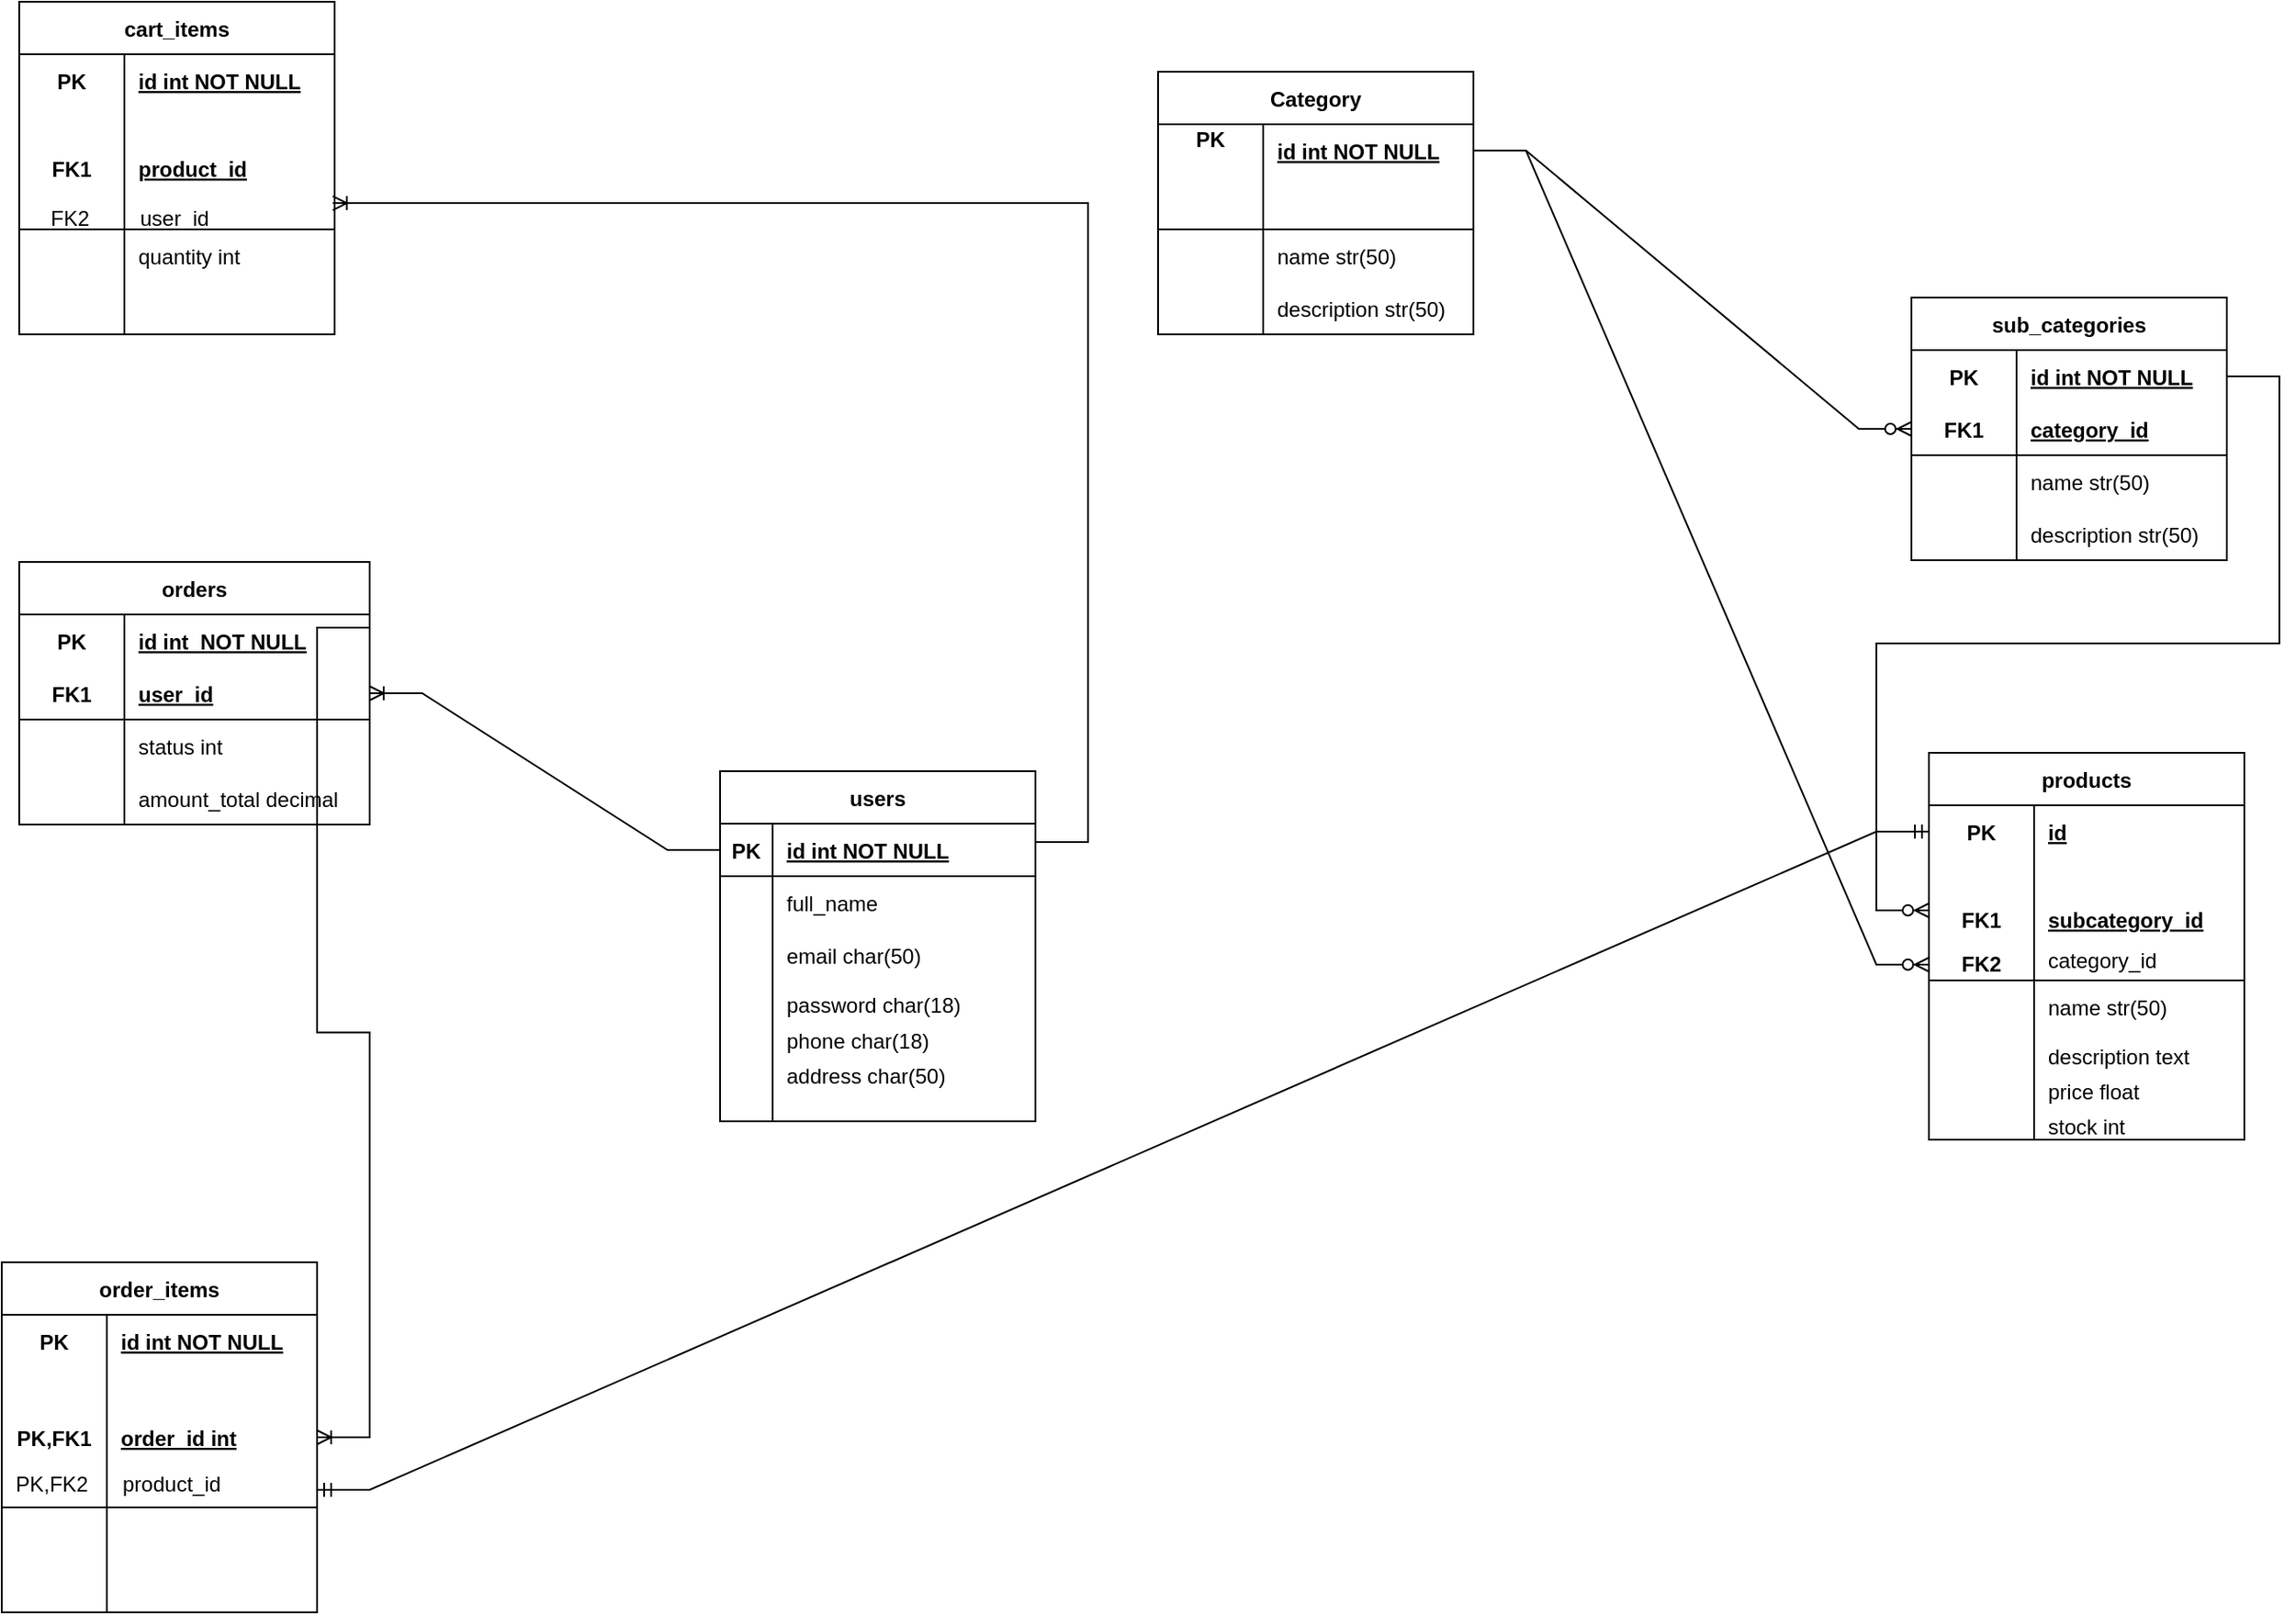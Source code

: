 <mxfile version="20.8.10" type="github">
  <diagram name="Page-1" id="mkTzYTRLTWzQXGZ5HysX">
    <mxGraphModel dx="1578" dy="908" grid="1" gridSize="10" guides="1" tooltips="1" connect="1" arrows="1" fold="1" page="1" pageScale="1" pageWidth="850" pageHeight="1100" math="0" shadow="0">
      <root>
        <mxCell id="0" />
        <mxCell id="1" parent="0" />
        <mxCell id="0laJ29p_RY5unPfgSZzB-5" value="Category" style="shape=table;startSize=30;container=1;collapsible=1;childLayout=tableLayout;fixedRows=1;rowLines=0;fontStyle=1;align=center;resizeLast=1;" parent="1" vertex="1">
          <mxGeometry x="690" y="80" width="180" height="150" as="geometry" />
        </mxCell>
        <mxCell id="0laJ29p_RY5unPfgSZzB-6" value="" style="shape=tableRow;horizontal=0;startSize=0;swimlaneHead=0;swimlaneBody=0;fillColor=none;collapsible=0;dropTarget=0;points=[[0,0.5],[1,0.5]];portConstraint=eastwest;top=0;left=0;right=0;bottom=0;" parent="0laJ29p_RY5unPfgSZzB-5" vertex="1">
          <mxGeometry y="30" width="180" height="30" as="geometry" />
        </mxCell>
        <mxCell id="0laJ29p_RY5unPfgSZzB-7" value="PK&#xa;" style="shape=partialRectangle;connectable=0;fillColor=none;top=0;left=0;bottom=0;right=0;fontStyle=1;overflow=hidden;" parent="0laJ29p_RY5unPfgSZzB-6" vertex="1">
          <mxGeometry width="60" height="30" as="geometry">
            <mxRectangle width="60" height="30" as="alternateBounds" />
          </mxGeometry>
        </mxCell>
        <mxCell id="0laJ29p_RY5unPfgSZzB-8" value="id int NOT NULL" style="shape=partialRectangle;connectable=0;fillColor=none;top=0;left=0;bottom=0;right=0;align=left;spacingLeft=6;fontStyle=5;overflow=hidden;" parent="0laJ29p_RY5unPfgSZzB-6" vertex="1">
          <mxGeometry x="60" width="120" height="30" as="geometry">
            <mxRectangle width="120" height="30" as="alternateBounds" />
          </mxGeometry>
        </mxCell>
        <mxCell id="0laJ29p_RY5unPfgSZzB-9" value="" style="shape=tableRow;horizontal=0;startSize=0;swimlaneHead=0;swimlaneBody=0;fillColor=none;collapsible=0;dropTarget=0;points=[[0,0.5],[1,0.5]];portConstraint=eastwest;top=0;left=0;right=0;bottom=1;" parent="0laJ29p_RY5unPfgSZzB-5" vertex="1">
          <mxGeometry y="60" width="180" height="30" as="geometry" />
        </mxCell>
        <mxCell id="0laJ29p_RY5unPfgSZzB-10" value="&#xa;" style="shape=partialRectangle;connectable=0;fillColor=none;top=0;left=0;bottom=0;right=0;fontStyle=1;overflow=hidden;" parent="0laJ29p_RY5unPfgSZzB-9" vertex="1">
          <mxGeometry width="60" height="30" as="geometry">
            <mxRectangle width="60" height="30" as="alternateBounds" />
          </mxGeometry>
        </mxCell>
        <mxCell id="0laJ29p_RY5unPfgSZzB-11" value="&#xa;" style="shape=partialRectangle;connectable=0;fillColor=none;top=0;left=0;bottom=0;right=0;align=left;spacingLeft=6;fontStyle=5;overflow=hidden;" parent="0laJ29p_RY5unPfgSZzB-9" vertex="1">
          <mxGeometry x="60" width="120" height="30" as="geometry">
            <mxRectangle width="120" height="30" as="alternateBounds" />
          </mxGeometry>
        </mxCell>
        <mxCell id="0laJ29p_RY5unPfgSZzB-12" value="" style="shape=tableRow;horizontal=0;startSize=0;swimlaneHead=0;swimlaneBody=0;fillColor=none;collapsible=0;dropTarget=0;points=[[0,0.5],[1,0.5]];portConstraint=eastwest;top=0;left=0;right=0;bottom=0;" parent="0laJ29p_RY5unPfgSZzB-5" vertex="1">
          <mxGeometry y="90" width="180" height="30" as="geometry" />
        </mxCell>
        <mxCell id="0laJ29p_RY5unPfgSZzB-13" value="" style="shape=partialRectangle;connectable=0;fillColor=none;top=0;left=0;bottom=0;right=0;editable=1;overflow=hidden;" parent="0laJ29p_RY5unPfgSZzB-12" vertex="1">
          <mxGeometry width="60" height="30" as="geometry">
            <mxRectangle width="60" height="30" as="alternateBounds" />
          </mxGeometry>
        </mxCell>
        <mxCell id="0laJ29p_RY5unPfgSZzB-14" value="name str(50)" style="shape=partialRectangle;connectable=0;fillColor=none;top=0;left=0;bottom=0;right=0;align=left;spacingLeft=6;overflow=hidden;" parent="0laJ29p_RY5unPfgSZzB-12" vertex="1">
          <mxGeometry x="60" width="120" height="30" as="geometry">
            <mxRectangle width="120" height="30" as="alternateBounds" />
          </mxGeometry>
        </mxCell>
        <mxCell id="0laJ29p_RY5unPfgSZzB-15" value="" style="shape=tableRow;horizontal=0;startSize=0;swimlaneHead=0;swimlaneBody=0;fillColor=none;collapsible=0;dropTarget=0;points=[[0,0.5],[1,0.5]];portConstraint=eastwest;top=0;left=0;right=0;bottom=0;" parent="0laJ29p_RY5unPfgSZzB-5" vertex="1">
          <mxGeometry y="120" width="180" height="30" as="geometry" />
        </mxCell>
        <mxCell id="0laJ29p_RY5unPfgSZzB-16" value="" style="shape=partialRectangle;connectable=0;fillColor=none;top=0;left=0;bottom=0;right=0;editable=1;overflow=hidden;" parent="0laJ29p_RY5unPfgSZzB-15" vertex="1">
          <mxGeometry width="60" height="30" as="geometry">
            <mxRectangle width="60" height="30" as="alternateBounds" />
          </mxGeometry>
        </mxCell>
        <mxCell id="0laJ29p_RY5unPfgSZzB-17" value="description str(50)" style="shape=partialRectangle;connectable=0;fillColor=none;top=0;left=0;bottom=0;right=0;align=left;spacingLeft=6;overflow=hidden;" parent="0laJ29p_RY5unPfgSZzB-15" vertex="1">
          <mxGeometry x="60" width="120" height="30" as="geometry">
            <mxRectangle width="120" height="30" as="alternateBounds" />
          </mxGeometry>
        </mxCell>
        <mxCell id="0laJ29p_RY5unPfgSZzB-44" value="sub_categories" style="shape=table;startSize=30;container=1;collapsible=1;childLayout=tableLayout;fixedRows=1;rowLines=0;fontStyle=1;align=center;resizeLast=1;" parent="1" vertex="1">
          <mxGeometry x="1120" y="209" width="180" height="150" as="geometry" />
        </mxCell>
        <mxCell id="0laJ29p_RY5unPfgSZzB-45" value="" style="shape=tableRow;horizontal=0;startSize=0;swimlaneHead=0;swimlaneBody=0;fillColor=none;collapsible=0;dropTarget=0;points=[[0,0.5],[1,0.5]];portConstraint=eastwest;top=0;left=0;right=0;bottom=0;" parent="0laJ29p_RY5unPfgSZzB-44" vertex="1">
          <mxGeometry y="30" width="180" height="30" as="geometry" />
        </mxCell>
        <mxCell id="0laJ29p_RY5unPfgSZzB-46" value="PK" style="shape=partialRectangle;connectable=0;fillColor=none;top=0;left=0;bottom=0;right=0;fontStyle=1;overflow=hidden;" parent="0laJ29p_RY5unPfgSZzB-45" vertex="1">
          <mxGeometry width="60" height="30" as="geometry">
            <mxRectangle width="60" height="30" as="alternateBounds" />
          </mxGeometry>
        </mxCell>
        <mxCell id="0laJ29p_RY5unPfgSZzB-47" value="id int NOT NULL" style="shape=partialRectangle;connectable=0;fillColor=none;top=0;left=0;bottom=0;right=0;align=left;spacingLeft=6;fontStyle=5;overflow=hidden;" parent="0laJ29p_RY5unPfgSZzB-45" vertex="1">
          <mxGeometry x="60" width="120" height="30" as="geometry">
            <mxRectangle width="120" height="30" as="alternateBounds" />
          </mxGeometry>
        </mxCell>
        <mxCell id="0laJ29p_RY5unPfgSZzB-48" value="" style="shape=tableRow;horizontal=0;startSize=0;swimlaneHead=0;swimlaneBody=0;fillColor=none;collapsible=0;dropTarget=0;points=[[0,0.5],[1,0.5]];portConstraint=eastwest;top=0;left=0;right=0;bottom=1;" parent="0laJ29p_RY5unPfgSZzB-44" vertex="1">
          <mxGeometry y="60" width="180" height="30" as="geometry" />
        </mxCell>
        <mxCell id="0laJ29p_RY5unPfgSZzB-49" value="FK1" style="shape=partialRectangle;connectable=0;fillColor=none;top=0;left=0;bottom=0;right=0;fontStyle=1;overflow=hidden;" parent="0laJ29p_RY5unPfgSZzB-48" vertex="1">
          <mxGeometry width="60" height="30" as="geometry">
            <mxRectangle width="60" height="30" as="alternateBounds" />
          </mxGeometry>
        </mxCell>
        <mxCell id="0laJ29p_RY5unPfgSZzB-50" value="category_id" style="shape=partialRectangle;connectable=0;fillColor=none;top=0;left=0;bottom=0;right=0;align=left;spacingLeft=6;fontStyle=5;overflow=hidden;" parent="0laJ29p_RY5unPfgSZzB-48" vertex="1">
          <mxGeometry x="60" width="120" height="30" as="geometry">
            <mxRectangle width="120" height="30" as="alternateBounds" />
          </mxGeometry>
        </mxCell>
        <mxCell id="0laJ29p_RY5unPfgSZzB-51" value="" style="shape=tableRow;horizontal=0;startSize=0;swimlaneHead=0;swimlaneBody=0;fillColor=none;collapsible=0;dropTarget=0;points=[[0,0.5],[1,0.5]];portConstraint=eastwest;top=0;left=0;right=0;bottom=0;" parent="0laJ29p_RY5unPfgSZzB-44" vertex="1">
          <mxGeometry y="90" width="180" height="30" as="geometry" />
        </mxCell>
        <mxCell id="0laJ29p_RY5unPfgSZzB-52" value="" style="shape=partialRectangle;connectable=0;fillColor=none;top=0;left=0;bottom=0;right=0;editable=1;overflow=hidden;" parent="0laJ29p_RY5unPfgSZzB-51" vertex="1">
          <mxGeometry width="60" height="30" as="geometry">
            <mxRectangle width="60" height="30" as="alternateBounds" />
          </mxGeometry>
        </mxCell>
        <mxCell id="0laJ29p_RY5unPfgSZzB-53" value="name str(50)" style="shape=partialRectangle;connectable=0;fillColor=none;top=0;left=0;bottom=0;right=0;align=left;spacingLeft=6;overflow=hidden;" parent="0laJ29p_RY5unPfgSZzB-51" vertex="1">
          <mxGeometry x="60" width="120" height="30" as="geometry">
            <mxRectangle width="120" height="30" as="alternateBounds" />
          </mxGeometry>
        </mxCell>
        <mxCell id="0laJ29p_RY5unPfgSZzB-54" value="" style="shape=tableRow;horizontal=0;startSize=0;swimlaneHead=0;swimlaneBody=0;fillColor=none;collapsible=0;dropTarget=0;points=[[0,0.5],[1,0.5]];portConstraint=eastwest;top=0;left=0;right=0;bottom=0;" parent="0laJ29p_RY5unPfgSZzB-44" vertex="1">
          <mxGeometry y="120" width="180" height="30" as="geometry" />
        </mxCell>
        <mxCell id="0laJ29p_RY5unPfgSZzB-55" value="" style="shape=partialRectangle;connectable=0;fillColor=none;top=0;left=0;bottom=0;right=0;editable=1;overflow=hidden;" parent="0laJ29p_RY5unPfgSZzB-54" vertex="1">
          <mxGeometry width="60" height="30" as="geometry">
            <mxRectangle width="60" height="30" as="alternateBounds" />
          </mxGeometry>
        </mxCell>
        <mxCell id="0laJ29p_RY5unPfgSZzB-56" value="description str(50)" style="shape=partialRectangle;connectable=0;fillColor=none;top=0;left=0;bottom=0;right=0;align=left;spacingLeft=6;overflow=hidden;" parent="0laJ29p_RY5unPfgSZzB-54" vertex="1">
          <mxGeometry x="60" width="120" height="30" as="geometry">
            <mxRectangle width="120" height="30" as="alternateBounds" />
          </mxGeometry>
        </mxCell>
        <mxCell id="0laJ29p_RY5unPfgSZzB-57" value="products" style="shape=table;startSize=30;container=1;collapsible=1;childLayout=tableLayout;fixedRows=1;rowLines=0;fontStyle=1;align=center;resizeLast=1;" parent="1" vertex="1">
          <mxGeometry x="1130" y="469" width="180" height="221" as="geometry" />
        </mxCell>
        <mxCell id="0laJ29p_RY5unPfgSZzB-58" value="" style="shape=tableRow;horizontal=0;startSize=0;swimlaneHead=0;swimlaneBody=0;fillColor=none;collapsible=0;dropTarget=0;points=[[0,0.5],[1,0.5]];portConstraint=eastwest;top=0;left=0;right=0;bottom=0;" parent="0laJ29p_RY5unPfgSZzB-57" vertex="1">
          <mxGeometry y="30" width="180" height="30" as="geometry" />
        </mxCell>
        <mxCell id="0laJ29p_RY5unPfgSZzB-59" value="PK" style="shape=partialRectangle;connectable=0;fillColor=none;top=0;left=0;bottom=0;right=0;fontStyle=1;overflow=hidden;" parent="0laJ29p_RY5unPfgSZzB-58" vertex="1">
          <mxGeometry width="60" height="30" as="geometry">
            <mxRectangle width="60" height="30" as="alternateBounds" />
          </mxGeometry>
        </mxCell>
        <mxCell id="0laJ29p_RY5unPfgSZzB-60" value="id" style="shape=partialRectangle;connectable=0;fillColor=none;top=0;left=0;bottom=0;right=0;align=left;spacingLeft=6;fontStyle=5;overflow=hidden;" parent="0laJ29p_RY5unPfgSZzB-58" vertex="1">
          <mxGeometry x="60" width="120" height="30" as="geometry">
            <mxRectangle width="120" height="30" as="alternateBounds" />
          </mxGeometry>
        </mxCell>
        <mxCell id="0laJ29p_RY5unPfgSZzB-61" value="" style="shape=tableRow;horizontal=0;startSize=0;swimlaneHead=0;swimlaneBody=0;fillColor=none;collapsible=0;dropTarget=0;points=[[0,0.5],[1,0.5]];portConstraint=eastwest;top=0;left=0;right=0;bottom=1;" parent="0laJ29p_RY5unPfgSZzB-57" vertex="1">
          <mxGeometry y="60" width="180" height="70" as="geometry" />
        </mxCell>
        <mxCell id="0laJ29p_RY5unPfgSZzB-62" value="FK1" style="shape=partialRectangle;connectable=0;fillColor=none;top=0;left=0;bottom=0;right=0;fontStyle=1;overflow=hidden;" parent="0laJ29p_RY5unPfgSZzB-61" vertex="1">
          <mxGeometry width="60" height="70" as="geometry">
            <mxRectangle width="60" height="70" as="alternateBounds" />
          </mxGeometry>
        </mxCell>
        <mxCell id="0laJ29p_RY5unPfgSZzB-63" value="subcategory_id" style="shape=partialRectangle;connectable=0;fillColor=none;top=0;left=0;bottom=0;right=0;align=left;spacingLeft=6;fontStyle=5;overflow=hidden;" parent="0laJ29p_RY5unPfgSZzB-61" vertex="1">
          <mxGeometry x="60" width="120" height="70" as="geometry">
            <mxRectangle width="120" height="70" as="alternateBounds" />
          </mxGeometry>
        </mxCell>
        <mxCell id="0laJ29p_RY5unPfgSZzB-64" value="" style="shape=tableRow;horizontal=0;startSize=0;swimlaneHead=0;swimlaneBody=0;fillColor=none;collapsible=0;dropTarget=0;points=[[0,0.5],[1,0.5]];portConstraint=eastwest;top=0;left=0;right=0;bottom=0;" parent="0laJ29p_RY5unPfgSZzB-57" vertex="1">
          <mxGeometry y="130" width="180" height="30" as="geometry" />
        </mxCell>
        <mxCell id="0laJ29p_RY5unPfgSZzB-65" value="" style="shape=partialRectangle;connectable=0;fillColor=none;top=0;left=0;bottom=0;right=0;editable=1;overflow=hidden;" parent="0laJ29p_RY5unPfgSZzB-64" vertex="1">
          <mxGeometry width="60" height="30" as="geometry">
            <mxRectangle width="60" height="30" as="alternateBounds" />
          </mxGeometry>
        </mxCell>
        <mxCell id="0laJ29p_RY5unPfgSZzB-66" value="name str(50)" style="shape=partialRectangle;connectable=0;fillColor=none;top=0;left=0;bottom=0;right=0;align=left;spacingLeft=6;overflow=hidden;" parent="0laJ29p_RY5unPfgSZzB-64" vertex="1">
          <mxGeometry x="60" width="120" height="30" as="geometry">
            <mxRectangle width="120" height="30" as="alternateBounds" />
          </mxGeometry>
        </mxCell>
        <mxCell id="0laJ29p_RY5unPfgSZzB-67" value="" style="shape=tableRow;horizontal=0;startSize=0;swimlaneHead=0;swimlaneBody=0;fillColor=none;collapsible=0;dropTarget=0;points=[[0,0.5],[1,0.5]];portConstraint=eastwest;top=0;left=0;right=0;bottom=0;" parent="0laJ29p_RY5unPfgSZzB-57" vertex="1">
          <mxGeometry y="160" width="180" height="61" as="geometry" />
        </mxCell>
        <mxCell id="0laJ29p_RY5unPfgSZzB-68" value="" style="shape=partialRectangle;connectable=0;fillColor=none;top=0;left=0;bottom=0;right=0;editable=1;overflow=hidden;" parent="0laJ29p_RY5unPfgSZzB-67" vertex="1">
          <mxGeometry width="60" height="61" as="geometry">
            <mxRectangle width="60" height="61" as="alternateBounds" />
          </mxGeometry>
        </mxCell>
        <mxCell id="0laJ29p_RY5unPfgSZzB-69" value="description text" style="shape=partialRectangle;connectable=0;fillColor=none;top=0;left=0;bottom=0;right=0;align=left;spacingLeft=6;overflow=hidden;verticalAlign=top;" parent="0laJ29p_RY5unPfgSZzB-67" vertex="1">
          <mxGeometry x="60" width="120" height="61" as="geometry">
            <mxRectangle width="120" height="61" as="alternateBounds" />
          </mxGeometry>
        </mxCell>
        <mxCell id="0laJ29p_RY5unPfgSZzB-70" value="FK2" style="shape=partialRectangle;connectable=0;fillColor=none;top=0;left=0;bottom=0;right=0;fontStyle=1;overflow=hidden;" parent="1" vertex="1">
          <mxGeometry x="1130" y="569" width="60" height="40" as="geometry">
            <mxRectangle width="60" height="40" as="alternateBounds" />
          </mxGeometry>
        </mxCell>
        <mxCell id="0laJ29p_RY5unPfgSZzB-84" value="category_id" style="text;whiteSpace=wrap;html=1;" parent="1" vertex="1">
          <mxGeometry x="1196" y="574" width="110" height="40" as="geometry" />
        </mxCell>
        <mxCell id="0laJ29p_RY5unPfgSZzB-85" value="price float" style="text;whiteSpace=wrap;html=1;" parent="1" vertex="1">
          <mxGeometry x="1196" y="649" width="110" height="40" as="geometry" />
        </mxCell>
        <mxCell id="0laJ29p_RY5unPfgSZzB-86" value="stock int" style="text;whiteSpace=wrap;html=1;" parent="1" vertex="1">
          <mxGeometry x="1196" y="669" width="110" height="40" as="geometry" />
        </mxCell>
        <mxCell id="0laJ29p_RY5unPfgSZzB-100" value="cart_items" style="shape=table;startSize=30;container=1;collapsible=1;childLayout=tableLayout;fixedRows=1;rowLines=0;fontStyle=1;align=center;resizeLast=1;" parent="1" vertex="1">
          <mxGeometry x="40" y="40" width="180" height="190" as="geometry" />
        </mxCell>
        <mxCell id="0laJ29p_RY5unPfgSZzB-101" value="" style="shape=tableRow;horizontal=0;startSize=0;swimlaneHead=0;swimlaneBody=0;fillColor=none;collapsible=0;dropTarget=0;points=[[0,0.5],[1,0.5]];portConstraint=eastwest;top=0;left=0;right=0;bottom=0;" parent="0laJ29p_RY5unPfgSZzB-100" vertex="1">
          <mxGeometry y="30" width="180" height="30" as="geometry" />
        </mxCell>
        <mxCell id="0laJ29p_RY5unPfgSZzB-102" value="PK" style="shape=partialRectangle;connectable=0;fillColor=none;top=0;left=0;bottom=0;right=0;fontStyle=1;overflow=hidden;" parent="0laJ29p_RY5unPfgSZzB-101" vertex="1">
          <mxGeometry width="60" height="30" as="geometry">
            <mxRectangle width="60" height="30" as="alternateBounds" />
          </mxGeometry>
        </mxCell>
        <mxCell id="0laJ29p_RY5unPfgSZzB-103" value="id int NOT NULL" style="shape=partialRectangle;connectable=0;fillColor=none;top=0;left=0;bottom=0;right=0;align=left;spacingLeft=6;fontStyle=5;overflow=hidden;" parent="0laJ29p_RY5unPfgSZzB-101" vertex="1">
          <mxGeometry x="60" width="120" height="30" as="geometry">
            <mxRectangle width="120" height="30" as="alternateBounds" />
          </mxGeometry>
        </mxCell>
        <mxCell id="0laJ29p_RY5unPfgSZzB-104" value="" style="shape=tableRow;horizontal=0;startSize=0;swimlaneHead=0;swimlaneBody=0;fillColor=none;collapsible=0;dropTarget=0;points=[[0,0.5],[1,0.5]];portConstraint=eastwest;top=0;left=0;right=0;bottom=1;" parent="0laJ29p_RY5unPfgSZzB-100" vertex="1">
          <mxGeometry y="60" width="180" height="70" as="geometry" />
        </mxCell>
        <mxCell id="0laJ29p_RY5unPfgSZzB-105" value="FK1" style="shape=partialRectangle;connectable=0;fillColor=none;top=0;left=0;bottom=0;right=0;fontStyle=1;overflow=hidden;" parent="0laJ29p_RY5unPfgSZzB-104" vertex="1">
          <mxGeometry width="60" height="70" as="geometry">
            <mxRectangle width="60" height="70" as="alternateBounds" />
          </mxGeometry>
        </mxCell>
        <mxCell id="0laJ29p_RY5unPfgSZzB-106" value="product_id" style="shape=partialRectangle;connectable=0;fillColor=none;top=0;left=0;bottom=0;right=0;align=left;spacingLeft=6;fontStyle=5;overflow=hidden;" parent="0laJ29p_RY5unPfgSZzB-104" vertex="1">
          <mxGeometry x="60" width="120" height="70" as="geometry">
            <mxRectangle width="120" height="70" as="alternateBounds" />
          </mxGeometry>
        </mxCell>
        <mxCell id="0laJ29p_RY5unPfgSZzB-107" value="" style="shape=tableRow;horizontal=0;startSize=0;swimlaneHead=0;swimlaneBody=0;fillColor=none;collapsible=0;dropTarget=0;points=[[0,0.5],[1,0.5]];portConstraint=eastwest;top=0;left=0;right=0;bottom=0;" parent="0laJ29p_RY5unPfgSZzB-100" vertex="1">
          <mxGeometry y="130" width="180" height="30" as="geometry" />
        </mxCell>
        <mxCell id="0laJ29p_RY5unPfgSZzB-108" value="" style="shape=partialRectangle;connectable=0;fillColor=none;top=0;left=0;bottom=0;right=0;editable=1;overflow=hidden;" parent="0laJ29p_RY5unPfgSZzB-107" vertex="1">
          <mxGeometry width="60" height="30" as="geometry">
            <mxRectangle width="60" height="30" as="alternateBounds" />
          </mxGeometry>
        </mxCell>
        <mxCell id="0laJ29p_RY5unPfgSZzB-109" value="quantity int" style="shape=partialRectangle;connectable=0;fillColor=none;top=0;left=0;bottom=0;right=0;align=left;spacingLeft=6;overflow=hidden;" parent="0laJ29p_RY5unPfgSZzB-107" vertex="1">
          <mxGeometry x="60" width="120" height="30" as="geometry">
            <mxRectangle width="120" height="30" as="alternateBounds" />
          </mxGeometry>
        </mxCell>
        <mxCell id="0laJ29p_RY5unPfgSZzB-110" value="" style="shape=tableRow;horizontal=0;startSize=0;swimlaneHead=0;swimlaneBody=0;fillColor=none;collapsible=0;dropTarget=0;points=[[0,0.5],[1,0.5]];portConstraint=eastwest;top=0;left=0;right=0;bottom=0;" parent="0laJ29p_RY5unPfgSZzB-100" vertex="1">
          <mxGeometry y="160" width="180" height="30" as="geometry" />
        </mxCell>
        <mxCell id="0laJ29p_RY5unPfgSZzB-111" value="" style="shape=partialRectangle;connectable=0;fillColor=none;top=0;left=0;bottom=0;right=0;editable=1;overflow=hidden;" parent="0laJ29p_RY5unPfgSZzB-110" vertex="1">
          <mxGeometry width="60" height="30" as="geometry">
            <mxRectangle width="60" height="30" as="alternateBounds" />
          </mxGeometry>
        </mxCell>
        <mxCell id="0laJ29p_RY5unPfgSZzB-112" value="" style="shape=partialRectangle;connectable=0;fillColor=none;top=0;left=0;bottom=0;right=0;align=left;spacingLeft=6;overflow=hidden;" parent="0laJ29p_RY5unPfgSZzB-110" vertex="1">
          <mxGeometry x="60" width="120" height="30" as="geometry">
            <mxRectangle width="120" height="30" as="alternateBounds" />
          </mxGeometry>
        </mxCell>
        <mxCell id="0laJ29p_RY5unPfgSZzB-114" value="FK2" style="text;whiteSpace=wrap;html=1;" parent="1" vertex="1">
          <mxGeometry x="56" y="150" width="60" height="40" as="geometry" />
        </mxCell>
        <mxCell id="0laJ29p_RY5unPfgSZzB-115" value="user_id" style="text;whiteSpace=wrap;html=1;" parent="1" vertex="1">
          <mxGeometry x="107" y="150" width="90" height="40" as="geometry" />
        </mxCell>
        <mxCell id="0laJ29p_RY5unPfgSZzB-116" value="users" style="shape=table;startSize=30;container=1;collapsible=1;childLayout=tableLayout;fixedRows=1;rowLines=0;fontStyle=1;align=center;resizeLast=1;" parent="1" vertex="1">
          <mxGeometry x="440" y="479.5" width="180" height="200" as="geometry" />
        </mxCell>
        <mxCell id="0laJ29p_RY5unPfgSZzB-117" value="" style="shape=tableRow;horizontal=0;startSize=0;swimlaneHead=0;swimlaneBody=0;fillColor=none;collapsible=0;dropTarget=0;points=[[0,0.5],[1,0.5]];portConstraint=eastwest;top=0;left=0;right=0;bottom=1;" parent="0laJ29p_RY5unPfgSZzB-116" vertex="1">
          <mxGeometry y="30" width="180" height="30" as="geometry" />
        </mxCell>
        <mxCell id="0laJ29p_RY5unPfgSZzB-118" value="PK" style="shape=partialRectangle;connectable=0;fillColor=none;top=0;left=0;bottom=0;right=0;fontStyle=1;overflow=hidden;" parent="0laJ29p_RY5unPfgSZzB-117" vertex="1">
          <mxGeometry width="30" height="30" as="geometry">
            <mxRectangle width="30" height="30" as="alternateBounds" />
          </mxGeometry>
        </mxCell>
        <mxCell id="0laJ29p_RY5unPfgSZzB-119" value="id int NOT NULL" style="shape=partialRectangle;connectable=0;fillColor=none;top=0;left=0;bottom=0;right=0;align=left;spacingLeft=6;fontStyle=5;overflow=hidden;" parent="0laJ29p_RY5unPfgSZzB-117" vertex="1">
          <mxGeometry x="30" width="150" height="30" as="geometry">
            <mxRectangle width="150" height="30" as="alternateBounds" />
          </mxGeometry>
        </mxCell>
        <mxCell id="0laJ29p_RY5unPfgSZzB-120" value="" style="shape=tableRow;horizontal=0;startSize=0;swimlaneHead=0;swimlaneBody=0;fillColor=none;collapsible=0;dropTarget=0;points=[[0,0.5],[1,0.5]];portConstraint=eastwest;top=0;left=0;right=0;bottom=0;" parent="0laJ29p_RY5unPfgSZzB-116" vertex="1">
          <mxGeometry y="60" width="180" height="30" as="geometry" />
        </mxCell>
        <mxCell id="0laJ29p_RY5unPfgSZzB-121" value="" style="shape=partialRectangle;connectable=0;fillColor=none;top=0;left=0;bottom=0;right=0;editable=1;overflow=hidden;" parent="0laJ29p_RY5unPfgSZzB-120" vertex="1">
          <mxGeometry width="30" height="30" as="geometry">
            <mxRectangle width="30" height="30" as="alternateBounds" />
          </mxGeometry>
        </mxCell>
        <mxCell id="0laJ29p_RY5unPfgSZzB-122" value="full_name" style="shape=partialRectangle;connectable=0;fillColor=none;top=0;left=0;bottom=0;right=0;align=left;spacingLeft=6;overflow=hidden;" parent="0laJ29p_RY5unPfgSZzB-120" vertex="1">
          <mxGeometry x="30" width="150" height="30" as="geometry">
            <mxRectangle width="150" height="30" as="alternateBounds" />
          </mxGeometry>
        </mxCell>
        <mxCell id="0laJ29p_RY5unPfgSZzB-123" value="" style="shape=tableRow;horizontal=0;startSize=0;swimlaneHead=0;swimlaneBody=0;fillColor=none;collapsible=0;dropTarget=0;points=[[0,0.5],[1,0.5]];portConstraint=eastwest;top=0;left=0;right=0;bottom=0;" parent="0laJ29p_RY5unPfgSZzB-116" vertex="1">
          <mxGeometry y="90" width="180" height="30" as="geometry" />
        </mxCell>
        <mxCell id="0laJ29p_RY5unPfgSZzB-124" value="" style="shape=partialRectangle;connectable=0;fillColor=none;top=0;left=0;bottom=0;right=0;editable=1;overflow=hidden;" parent="0laJ29p_RY5unPfgSZzB-123" vertex="1">
          <mxGeometry width="30" height="30" as="geometry">
            <mxRectangle width="30" height="30" as="alternateBounds" />
          </mxGeometry>
        </mxCell>
        <mxCell id="0laJ29p_RY5unPfgSZzB-125" value="email char(50)" style="shape=partialRectangle;connectable=0;fillColor=none;top=0;left=0;bottom=0;right=0;align=left;spacingLeft=6;overflow=hidden;" parent="0laJ29p_RY5unPfgSZzB-123" vertex="1">
          <mxGeometry x="30" width="150" height="30" as="geometry">
            <mxRectangle width="150" height="30" as="alternateBounds" />
          </mxGeometry>
        </mxCell>
        <mxCell id="0laJ29p_RY5unPfgSZzB-126" value="" style="shape=tableRow;horizontal=0;startSize=0;swimlaneHead=0;swimlaneBody=0;fillColor=none;collapsible=0;dropTarget=0;points=[[0,0.5],[1,0.5]];portConstraint=eastwest;top=0;left=0;right=0;bottom=0;" parent="0laJ29p_RY5unPfgSZzB-116" vertex="1">
          <mxGeometry y="120" width="180" height="80" as="geometry" />
        </mxCell>
        <mxCell id="0laJ29p_RY5unPfgSZzB-127" value="" style="shape=partialRectangle;connectable=0;fillColor=none;top=0;left=0;bottom=0;right=0;editable=1;overflow=hidden;" parent="0laJ29p_RY5unPfgSZzB-126" vertex="1">
          <mxGeometry width="30" height="80" as="geometry">
            <mxRectangle width="30" height="80" as="alternateBounds" />
          </mxGeometry>
        </mxCell>
        <mxCell id="0laJ29p_RY5unPfgSZzB-128" value="password char(18)" style="shape=partialRectangle;connectable=0;fillColor=none;top=0;left=0;bottom=0;right=0;align=left;spacingLeft=6;overflow=hidden;verticalAlign=top;" parent="0laJ29p_RY5unPfgSZzB-126" vertex="1">
          <mxGeometry x="30" width="150" height="80" as="geometry">
            <mxRectangle width="150" height="80" as="alternateBounds" />
          </mxGeometry>
        </mxCell>
        <mxCell id="0laJ29p_RY5unPfgSZzB-129" value="phone char(18)" style="text;whiteSpace=wrap;html=1;" parent="1" vertex="1">
          <mxGeometry x="476" y="619.5" width="130" height="40" as="geometry" />
        </mxCell>
        <mxCell id="0laJ29p_RY5unPfgSZzB-130" value="address char(50)" style="text;whiteSpace=wrap;html=1;" parent="1" vertex="1">
          <mxGeometry x="476" y="639.5" width="130" height="40" as="geometry" />
        </mxCell>
        <mxCell id="0laJ29p_RY5unPfgSZzB-131" value="orders" style="shape=table;startSize=30;container=1;collapsible=1;childLayout=tableLayout;fixedRows=1;rowLines=0;fontStyle=1;align=center;resizeLast=1;" parent="1" vertex="1">
          <mxGeometry x="40" y="360" width="200" height="150" as="geometry" />
        </mxCell>
        <mxCell id="0laJ29p_RY5unPfgSZzB-132" value="" style="shape=tableRow;horizontal=0;startSize=0;swimlaneHead=0;swimlaneBody=0;fillColor=none;collapsible=0;dropTarget=0;points=[[0,0.5],[1,0.5]];portConstraint=eastwest;top=0;left=0;right=0;bottom=0;" parent="0laJ29p_RY5unPfgSZzB-131" vertex="1">
          <mxGeometry y="30" width="200" height="30" as="geometry" />
        </mxCell>
        <mxCell id="0laJ29p_RY5unPfgSZzB-133" value="PK" style="shape=partialRectangle;connectable=0;fillColor=none;top=0;left=0;bottom=0;right=0;fontStyle=1;overflow=hidden;" parent="0laJ29p_RY5unPfgSZzB-132" vertex="1">
          <mxGeometry width="60" height="30" as="geometry">
            <mxRectangle width="60" height="30" as="alternateBounds" />
          </mxGeometry>
        </mxCell>
        <mxCell id="0laJ29p_RY5unPfgSZzB-134" value="id int  NOT NULL" style="shape=partialRectangle;connectable=0;fillColor=none;top=0;left=0;bottom=0;right=0;align=left;spacingLeft=6;fontStyle=5;overflow=hidden;" parent="0laJ29p_RY5unPfgSZzB-132" vertex="1">
          <mxGeometry x="60" width="140" height="30" as="geometry">
            <mxRectangle width="140" height="30" as="alternateBounds" />
          </mxGeometry>
        </mxCell>
        <mxCell id="0laJ29p_RY5unPfgSZzB-135" value="" style="shape=tableRow;horizontal=0;startSize=0;swimlaneHead=0;swimlaneBody=0;fillColor=none;collapsible=0;dropTarget=0;points=[[0,0.5],[1,0.5]];portConstraint=eastwest;top=0;left=0;right=0;bottom=1;" parent="0laJ29p_RY5unPfgSZzB-131" vertex="1">
          <mxGeometry y="60" width="200" height="30" as="geometry" />
        </mxCell>
        <mxCell id="0laJ29p_RY5unPfgSZzB-136" value="FK1" style="shape=partialRectangle;connectable=0;fillColor=none;top=0;left=0;bottom=0;right=0;fontStyle=1;overflow=hidden;" parent="0laJ29p_RY5unPfgSZzB-135" vertex="1">
          <mxGeometry width="60" height="30" as="geometry">
            <mxRectangle width="60" height="30" as="alternateBounds" />
          </mxGeometry>
        </mxCell>
        <mxCell id="0laJ29p_RY5unPfgSZzB-137" value="user_id" style="shape=partialRectangle;connectable=0;fillColor=none;top=0;left=0;bottom=0;right=0;align=left;spacingLeft=6;fontStyle=5;overflow=hidden;" parent="0laJ29p_RY5unPfgSZzB-135" vertex="1">
          <mxGeometry x="60" width="140" height="30" as="geometry">
            <mxRectangle width="140" height="30" as="alternateBounds" />
          </mxGeometry>
        </mxCell>
        <mxCell id="0laJ29p_RY5unPfgSZzB-138" value="" style="shape=tableRow;horizontal=0;startSize=0;swimlaneHead=0;swimlaneBody=0;fillColor=none;collapsible=0;dropTarget=0;points=[[0,0.5],[1,0.5]];portConstraint=eastwest;top=0;left=0;right=0;bottom=0;" parent="0laJ29p_RY5unPfgSZzB-131" vertex="1">
          <mxGeometry y="90" width="200" height="30" as="geometry" />
        </mxCell>
        <mxCell id="0laJ29p_RY5unPfgSZzB-139" value="" style="shape=partialRectangle;connectable=0;fillColor=none;top=0;left=0;bottom=0;right=0;editable=1;overflow=hidden;" parent="0laJ29p_RY5unPfgSZzB-138" vertex="1">
          <mxGeometry width="60" height="30" as="geometry">
            <mxRectangle width="60" height="30" as="alternateBounds" />
          </mxGeometry>
        </mxCell>
        <mxCell id="0laJ29p_RY5unPfgSZzB-140" value="status int" style="shape=partialRectangle;connectable=0;fillColor=none;top=0;left=0;bottom=0;right=0;align=left;spacingLeft=6;overflow=hidden;" parent="0laJ29p_RY5unPfgSZzB-138" vertex="1">
          <mxGeometry x="60" width="140" height="30" as="geometry">
            <mxRectangle width="140" height="30" as="alternateBounds" />
          </mxGeometry>
        </mxCell>
        <mxCell id="0laJ29p_RY5unPfgSZzB-141" value="" style="shape=tableRow;horizontal=0;startSize=0;swimlaneHead=0;swimlaneBody=0;fillColor=none;collapsible=0;dropTarget=0;points=[[0,0.5],[1,0.5]];portConstraint=eastwest;top=0;left=0;right=0;bottom=0;" parent="0laJ29p_RY5unPfgSZzB-131" vertex="1">
          <mxGeometry y="120" width="200" height="30" as="geometry" />
        </mxCell>
        <mxCell id="0laJ29p_RY5unPfgSZzB-142" value="" style="shape=partialRectangle;connectable=0;fillColor=none;top=0;left=0;bottom=0;right=0;editable=1;overflow=hidden;" parent="0laJ29p_RY5unPfgSZzB-141" vertex="1">
          <mxGeometry width="60" height="30" as="geometry">
            <mxRectangle width="60" height="30" as="alternateBounds" />
          </mxGeometry>
        </mxCell>
        <mxCell id="0laJ29p_RY5unPfgSZzB-143" value="amount_total decimal" style="shape=partialRectangle;connectable=0;fillColor=none;top=0;left=0;bottom=0;right=0;align=left;spacingLeft=6;overflow=hidden;" parent="0laJ29p_RY5unPfgSZzB-141" vertex="1">
          <mxGeometry x="60" width="140" height="30" as="geometry">
            <mxRectangle width="140" height="30" as="alternateBounds" />
          </mxGeometry>
        </mxCell>
        <mxCell id="0laJ29p_RY5unPfgSZzB-144" value="order_items" style="shape=table;startSize=30;container=1;collapsible=1;childLayout=tableLayout;fixedRows=1;rowLines=0;fontStyle=1;align=center;resizeLast=1;" parent="1" vertex="1">
          <mxGeometry x="30" y="760" width="180" height="200" as="geometry" />
        </mxCell>
        <mxCell id="0laJ29p_RY5unPfgSZzB-145" value="" style="shape=tableRow;horizontal=0;startSize=0;swimlaneHead=0;swimlaneBody=0;fillColor=none;collapsible=0;dropTarget=0;points=[[0,0.5],[1,0.5]];portConstraint=eastwest;top=0;left=0;right=0;bottom=0;" parent="0laJ29p_RY5unPfgSZzB-144" vertex="1">
          <mxGeometry y="30" width="180" height="30" as="geometry" />
        </mxCell>
        <mxCell id="0laJ29p_RY5unPfgSZzB-146" value="PK" style="shape=partialRectangle;connectable=0;fillColor=none;top=0;left=0;bottom=0;right=0;fontStyle=1;overflow=hidden;" parent="0laJ29p_RY5unPfgSZzB-145" vertex="1">
          <mxGeometry width="60" height="30" as="geometry">
            <mxRectangle width="60" height="30" as="alternateBounds" />
          </mxGeometry>
        </mxCell>
        <mxCell id="0laJ29p_RY5unPfgSZzB-147" value="id int NOT NULL" style="shape=partialRectangle;connectable=0;fillColor=none;top=0;left=0;bottom=0;right=0;align=left;spacingLeft=6;fontStyle=5;overflow=hidden;" parent="0laJ29p_RY5unPfgSZzB-145" vertex="1">
          <mxGeometry x="60" width="120" height="30" as="geometry">
            <mxRectangle width="120" height="30" as="alternateBounds" />
          </mxGeometry>
        </mxCell>
        <mxCell id="0laJ29p_RY5unPfgSZzB-148" value="" style="shape=tableRow;horizontal=0;startSize=0;swimlaneHead=0;swimlaneBody=0;fillColor=none;collapsible=0;dropTarget=0;points=[[0,0.5],[1,0.5]];portConstraint=eastwest;top=0;left=0;right=0;bottom=1;" parent="0laJ29p_RY5unPfgSZzB-144" vertex="1">
          <mxGeometry y="60" width="180" height="80" as="geometry" />
        </mxCell>
        <mxCell id="0laJ29p_RY5unPfgSZzB-149" value="PK,FK1" style="shape=partialRectangle;connectable=0;fillColor=none;top=0;left=0;bottom=0;right=0;fontStyle=1;overflow=hidden;" parent="0laJ29p_RY5unPfgSZzB-148" vertex="1">
          <mxGeometry width="60" height="80" as="geometry">
            <mxRectangle width="60" height="80" as="alternateBounds" />
          </mxGeometry>
        </mxCell>
        <mxCell id="0laJ29p_RY5unPfgSZzB-150" value="order_id int" style="shape=partialRectangle;connectable=0;fillColor=none;top=0;left=0;bottom=0;right=0;align=left;spacingLeft=6;fontStyle=5;overflow=hidden;" parent="0laJ29p_RY5unPfgSZzB-148" vertex="1">
          <mxGeometry x="60" width="120" height="80" as="geometry">
            <mxRectangle width="120" height="80" as="alternateBounds" />
          </mxGeometry>
        </mxCell>
        <mxCell id="0laJ29p_RY5unPfgSZzB-151" value="" style="shape=tableRow;horizontal=0;startSize=0;swimlaneHead=0;swimlaneBody=0;fillColor=none;collapsible=0;dropTarget=0;points=[[0,0.5],[1,0.5]];portConstraint=eastwest;top=0;left=0;right=0;bottom=0;" parent="0laJ29p_RY5unPfgSZzB-144" vertex="1">
          <mxGeometry y="140" width="180" height="30" as="geometry" />
        </mxCell>
        <mxCell id="0laJ29p_RY5unPfgSZzB-152" value="" style="shape=partialRectangle;connectable=0;fillColor=none;top=0;left=0;bottom=0;right=0;editable=1;overflow=hidden;" parent="0laJ29p_RY5unPfgSZzB-151" vertex="1">
          <mxGeometry width="60" height="30" as="geometry">
            <mxRectangle width="60" height="30" as="alternateBounds" />
          </mxGeometry>
        </mxCell>
        <mxCell id="0laJ29p_RY5unPfgSZzB-153" value="" style="shape=partialRectangle;connectable=0;fillColor=none;top=0;left=0;bottom=0;right=0;align=left;spacingLeft=6;overflow=hidden;" parent="0laJ29p_RY5unPfgSZzB-151" vertex="1">
          <mxGeometry x="60" width="120" height="30" as="geometry">
            <mxRectangle width="120" height="30" as="alternateBounds" />
          </mxGeometry>
        </mxCell>
        <mxCell id="0laJ29p_RY5unPfgSZzB-154" value="" style="shape=tableRow;horizontal=0;startSize=0;swimlaneHead=0;swimlaneBody=0;fillColor=none;collapsible=0;dropTarget=0;points=[[0,0.5],[1,0.5]];portConstraint=eastwest;top=0;left=0;right=0;bottom=0;" parent="0laJ29p_RY5unPfgSZzB-144" vertex="1">
          <mxGeometry y="170" width="180" height="30" as="geometry" />
        </mxCell>
        <mxCell id="0laJ29p_RY5unPfgSZzB-155" value="" style="shape=partialRectangle;connectable=0;fillColor=none;top=0;left=0;bottom=0;right=0;editable=1;overflow=hidden;" parent="0laJ29p_RY5unPfgSZzB-154" vertex="1">
          <mxGeometry width="60" height="30" as="geometry">
            <mxRectangle width="60" height="30" as="alternateBounds" />
          </mxGeometry>
        </mxCell>
        <mxCell id="0laJ29p_RY5unPfgSZzB-156" value="" style="shape=partialRectangle;connectable=0;fillColor=none;top=0;left=0;bottom=0;right=0;align=left;spacingLeft=6;overflow=hidden;" parent="0laJ29p_RY5unPfgSZzB-154" vertex="1">
          <mxGeometry x="60" width="120" height="30" as="geometry">
            <mxRectangle width="120" height="30" as="alternateBounds" />
          </mxGeometry>
        </mxCell>
        <mxCell id="0laJ29p_RY5unPfgSZzB-157" value="PK,FK2" style="text;whiteSpace=wrap;html=1;" parent="1" vertex="1">
          <mxGeometry x="36" y="873" width="70" height="40" as="geometry" />
        </mxCell>
        <mxCell id="0laJ29p_RY5unPfgSZzB-158" value="product_id" style="text;whiteSpace=wrap;html=1;" parent="1" vertex="1">
          <mxGeometry x="97" y="873" width="90" height="40" as="geometry" />
        </mxCell>
        <mxCell id="0laJ29p_RY5unPfgSZzB-196" value="" style="edgeStyle=entityRelationEdgeStyle;fontSize=12;html=1;endArrow=ERzeroToMany;endFill=1;rounded=0;entryX=0;entryY=0.5;entryDx=0;entryDy=0;" parent="1" source="0laJ29p_RY5unPfgSZzB-6" target="0laJ29p_RY5unPfgSZzB-48" edge="1">
          <mxGeometry width="100" height="100" relative="1" as="geometry">
            <mxPoint x="620" y="320" as="sourcePoint" />
            <mxPoint x="720" y="220" as="targetPoint" />
          </mxGeometry>
        </mxCell>
        <mxCell id="0laJ29p_RY5unPfgSZzB-197" value="" style="edgeStyle=entityRelationEdgeStyle;fontSize=12;html=1;endArrow=ERzeroToMany;endFill=1;rounded=0;" parent="1" source="0laJ29p_RY5unPfgSZzB-45" edge="1">
          <mxGeometry width="100" height="100" relative="1" as="geometry">
            <mxPoint x="1030" y="659" as="sourcePoint" />
            <mxPoint x="1130" y="559" as="targetPoint" />
          </mxGeometry>
        </mxCell>
        <mxCell id="0laJ29p_RY5unPfgSZzB-198" value="" style="edgeStyle=entityRelationEdgeStyle;fontSize=12;html=1;endArrow=ERzeroToMany;endFill=1;rounded=0;exitX=1;exitY=0.5;exitDx=0;exitDy=0;" parent="1" source="0laJ29p_RY5unPfgSZzB-6" edge="1">
          <mxGeometry width="100" height="100" relative="1" as="geometry">
            <mxPoint x="620" y="320" as="sourcePoint" />
            <mxPoint x="1130" y="590" as="targetPoint" />
          </mxGeometry>
        </mxCell>
        <mxCell id="0laJ29p_RY5unPfgSZzB-203" value="" style="edgeStyle=entityRelationEdgeStyle;fontSize=12;html=1;endArrow=ERoneToMany;rounded=0;exitX=1;exitY=0.25;exitDx=0;exitDy=0;entryX=1;entryY=0.5;entryDx=0;entryDy=0;" parent="1" source="0laJ29p_RY5unPfgSZzB-131" target="0laJ29p_RY5unPfgSZzB-148" edge="1">
          <mxGeometry width="100" height="100" relative="1" as="geometry">
            <mxPoint x="610" y="740" as="sourcePoint" />
            <mxPoint x="710" y="640" as="targetPoint" />
          </mxGeometry>
        </mxCell>
        <mxCell id="0laJ29p_RY5unPfgSZzB-204" value="" style="edgeStyle=entityRelationEdgeStyle;fontSize=12;html=1;endArrow=ERoneToMany;rounded=0;entryX=1;entryY=0.5;entryDx=0;entryDy=0;" parent="1" source="0laJ29p_RY5unPfgSZzB-117" target="0laJ29p_RY5unPfgSZzB-135" edge="1">
          <mxGeometry width="100" height="100" relative="1" as="geometry">
            <mxPoint x="610" y="560" as="sourcePoint" />
            <mxPoint x="710" y="460" as="targetPoint" />
          </mxGeometry>
        </mxCell>
        <mxCell id="0laJ29p_RY5unPfgSZzB-206" value="" style="edgeStyle=entityRelationEdgeStyle;fontSize=12;html=1;endArrow=ERoneToMany;rounded=0;entryX=0.994;entryY=0.786;entryDx=0;entryDy=0;entryPerimeter=0;" parent="1" target="0laJ29p_RY5unPfgSZzB-104" edge="1">
          <mxGeometry width="100" height="100" relative="1" as="geometry">
            <mxPoint x="620" y="520" as="sourcePoint" />
            <mxPoint x="720" y="420" as="targetPoint" />
          </mxGeometry>
        </mxCell>
        <mxCell id="9nq-negqftQ5SXEiDpb_-1" value="" style="edgeStyle=entityRelationEdgeStyle;fontSize=12;html=1;endArrow=ERmandOne;startArrow=ERmandOne;rounded=0;" edge="1" parent="1" target="0laJ29p_RY5unPfgSZzB-58">
          <mxGeometry width="100" height="100" relative="1" as="geometry">
            <mxPoint x="210" y="890" as="sourcePoint" />
            <mxPoint x="1020" y="580" as="targetPoint" />
          </mxGeometry>
        </mxCell>
      </root>
    </mxGraphModel>
  </diagram>
</mxfile>
